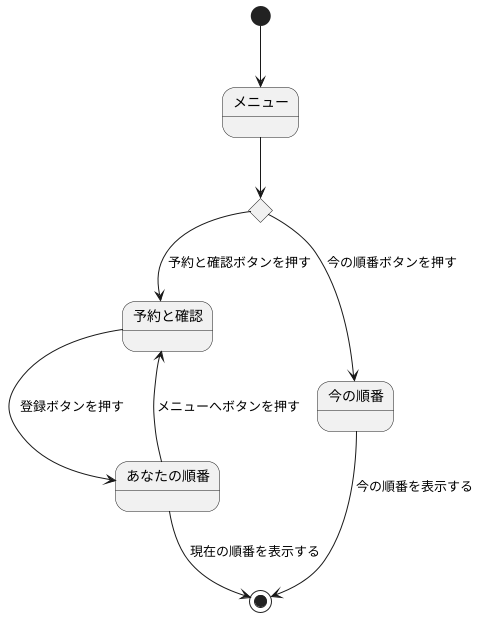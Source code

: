 @startuml
' left to right direction
[*] --> メニュー
state c <<choice>>
メニュー --> c
c --> 予約と確認 : 予約と確認ボタンを押す
予約と確認 --> あなたの順番 : 登録ボタンを押す
あなたの順番 --> 予約と確認 : メニューへボタンを押す
あなたの順番 --> [*] : 現在の順番を表示する
c --> 今の順番 : 今の順番ボタンを押す
今の順番 --> [*] : 今の順番を表示する

@enduml